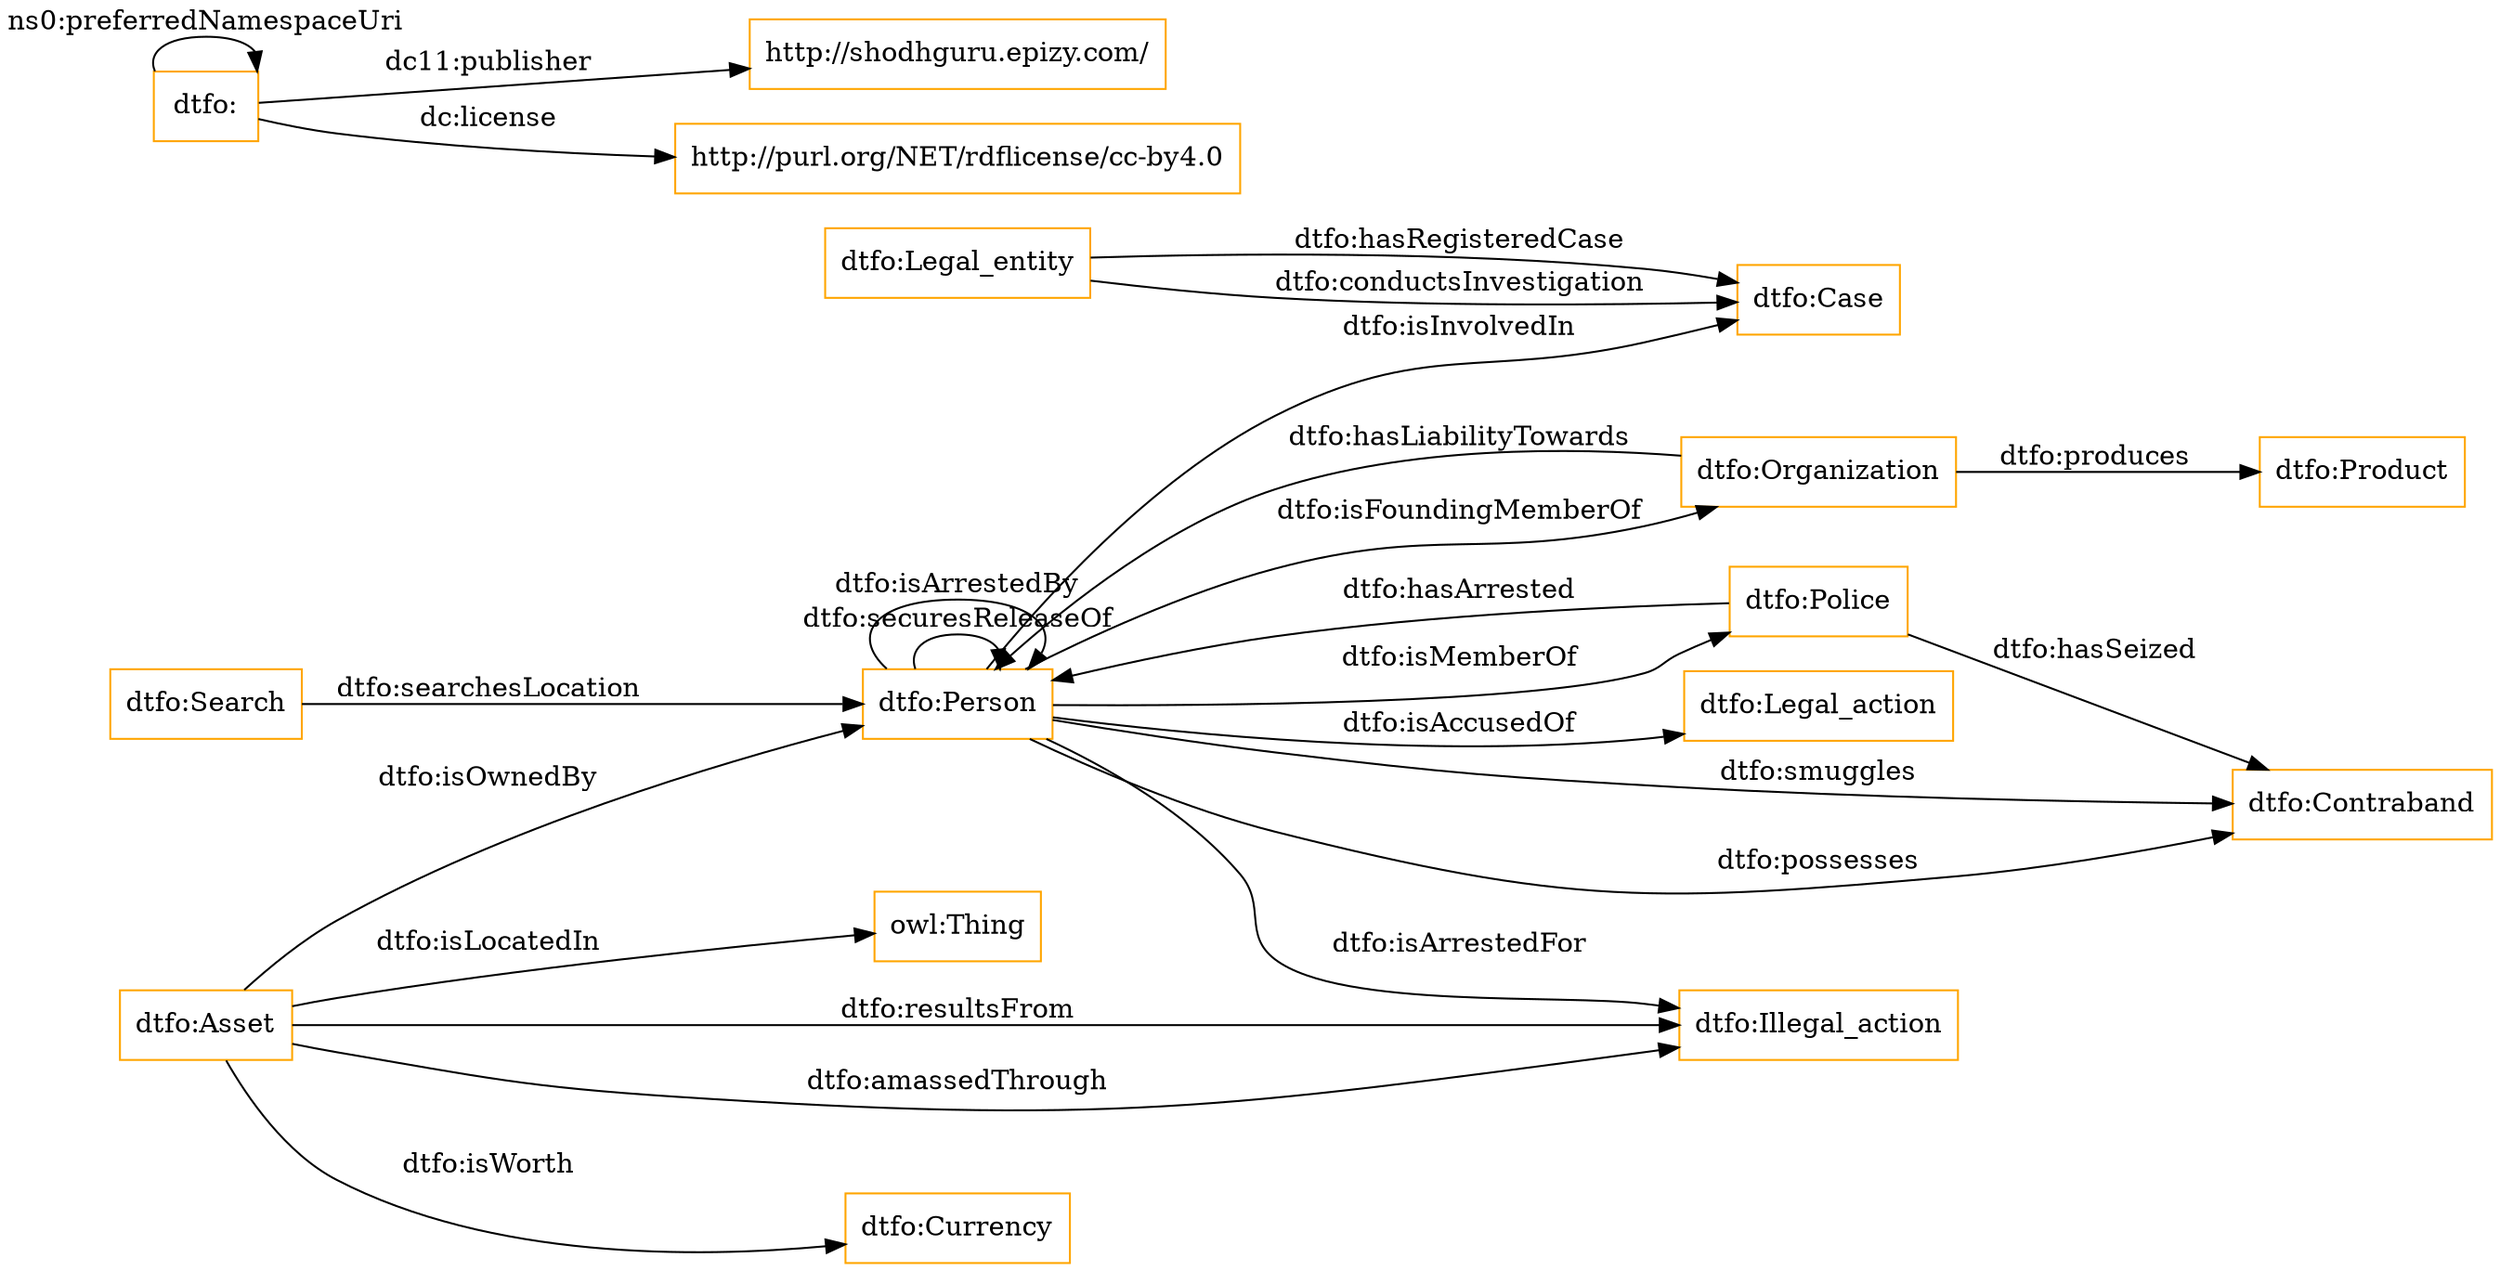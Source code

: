 digraph ar2dtool_diagram { 
rankdir=LR;
size="1501"
node [shape = rectangle, color="orange"]; "dtfo:Asset" "dtfo:Case" "dtfo:Organization" "dtfo:Person" "dtfo:Contraband" "dtfo:Currency" "dtfo:Legal_entity" "dtfo:Legal_action" "dtfo:Illegal_action" "dtfo:Product" "dtfo:Search" "dtfo:Police" ; /*classes style*/
	"dtfo:" -> "dtfo:" [ label = "ns0:preferredNamespaceUri" ];
	"dtfo:" -> "http://shodhguru.epizy.com/" [ label = "dc11:publisher" ];
	"dtfo:" -> "http://purl.org/NET/rdflicense/cc-by4.0" [ label = "dc:license" ];
	"dtfo:Legal_entity" -> "dtfo:Case" [ label = "dtfo:conductsInvestigation" ];
	"dtfo:Person" -> "dtfo:Case" [ label = "dtfo:isInvolvedIn" ];
	"dtfo:Police" -> "dtfo:Person" [ label = "dtfo:hasArrested" ];
	"dtfo:Person" -> "dtfo:Contraband" [ label = "dtfo:possesses" ];
	"dtfo:Asset" -> "dtfo:Person" [ label = "dtfo:isOwnedBy" ];
	"dtfo:Person" -> "dtfo:Contraband" [ label = "dtfo:smuggles" ];
	"dtfo:Legal_entity" -> "dtfo:Case" [ label = "dtfo:hasRegisteredCase" ];
	"dtfo:Organization" -> "dtfo:Person" [ label = "dtfo:hasLiabilityTowards" ];
	"dtfo:Person" -> "dtfo:Organization" [ label = "dtfo:isFoundingMemberOf" ];
	"dtfo:Asset" -> "owl:Thing" [ label = "dtfo:isLocatedIn" ];
	"dtfo:Search" -> "dtfo:Person" [ label = "dtfo:searchesLocation" ];
	"dtfo:Police" -> "dtfo:Contraband" [ label = "dtfo:hasSeized" ];
	"dtfo:Person" -> "dtfo:Person" [ label = "dtfo:securesReleaseOf" ];
	"dtfo:Person" -> "dtfo:Person" [ label = "dtfo:isArrestedBy" ];
	"dtfo:Asset" -> "dtfo:Illegal_action" [ label = "dtfo:amassedThrough" ];
	"dtfo:Asset" -> "dtfo:Currency" [ label = "dtfo:isWorth" ];
	"dtfo:Person" -> "dtfo:Legal_action" [ label = "dtfo:isAccusedOf" ];
	"dtfo:Asset" -> "dtfo:Illegal_action" [ label = "dtfo:resultsFrom" ];
	"dtfo:Person" -> "dtfo:Illegal_action" [ label = "dtfo:isArrestedFor" ];
	"dtfo:Organization" -> "dtfo:Product" [ label = "dtfo:produces" ];
	"dtfo:Person" -> "dtfo:Police" [ label = "dtfo:isMemberOf" ];

}
